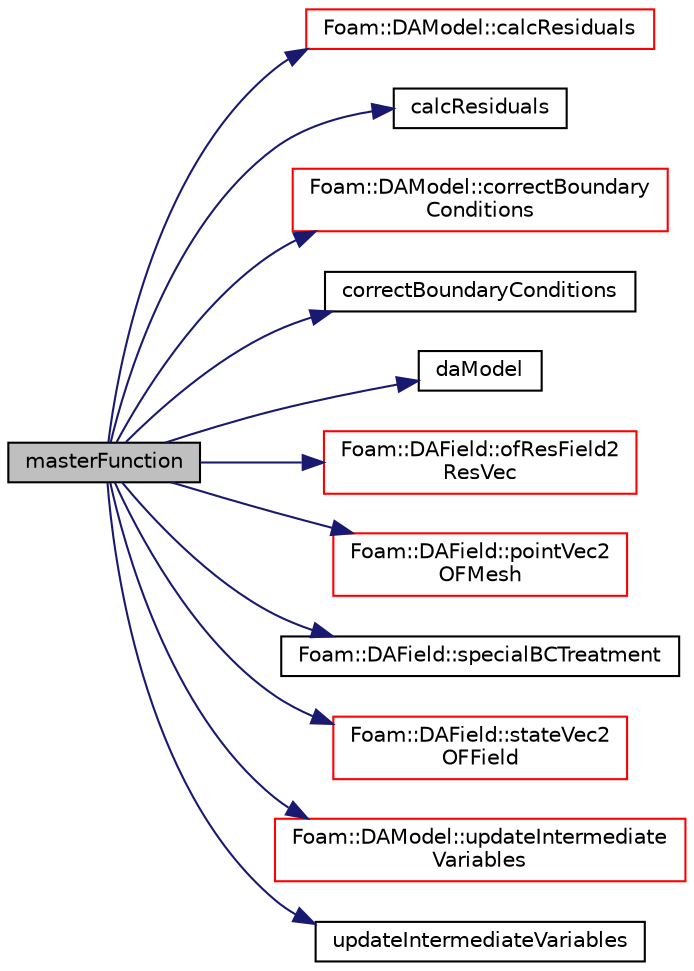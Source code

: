 digraph "masterFunction"
{
  bgcolor="transparent";
  edge [fontname="Helvetica",fontsize="10",labelfontname="Helvetica",labelfontsize="10"];
  node [fontname="Helvetica",fontsize="10",shape=record];
  rankdir="LR";
  Node86 [label="masterFunction",height=0.2,width=0.4,color="black", fillcolor="grey75", style="filled", fontcolor="black"];
  Node86 -> Node87 [color="midnightblue",fontsize="10",style="solid",fontname="Helvetica"];
  Node87 [label="Foam::DAModel::calcResiduals",height=0.2,width=0.4,color="red",URL="$classFoam_1_1DAModel.html#a4b38dbac981107ec6386d78322323535",tooltip="calculate the residuals for model state variables "];
  Node86 -> Node89 [color="midnightblue",fontsize="10",style="solid",fontname="Helvetica"];
  Node89 [label="calcResiduals",height=0.2,width=0.4,color="black",URL="$classFoam_1_1DAResidual.html#a5f3483c6db30769568050588ede0ca87",tooltip="compute residuals "];
  Node86 -> Node90 [color="midnightblue",fontsize="10",style="solid",fontname="Helvetica"];
  Node90 [label="Foam::DAModel::correctBoundary\lConditions",height=0.2,width=0.4,color="red",URL="$classFoam_1_1DAModel.html#acaf6878ef900e593c4b20812f1b567d6",tooltip="correct boundary conditions for model states "];
  Node86 -> Node92 [color="midnightblue",fontsize="10",style="solid",fontname="Helvetica"];
  Node92 [label="correctBoundaryConditions",height=0.2,width=0.4,color="black",URL="$classFoam_1_1DAResidual.html#ac5cf193857b59c2fcaa472ac06847a0d",tooltip="update the boundary condition for all the states in the selected solver "];
  Node86 -> Node93 [color="midnightblue",fontsize="10",style="solid",fontname="Helvetica"];
  Node93 [label="daModel",height=0.2,width=0.4,color="black",URL="$pyColoringCompressible_2createAdjoint_8H.html#adc28e15eebd1fcd331c1edad4145dc49"];
  Node86 -> Node94 [color="midnightblue",fontsize="10",style="solid",fontname="Helvetica"];
  Node94 [label="Foam::DAField::ofResField2\lResVec",height=0.2,width=0.4,color="red",URL="$classFoam_1_1DAField.html#a2dd70a3b26e373d7be42312f97738217",tooltip="assign the residual vector based on the residual field in OpenFOAM "];
  Node86 -> Node97 [color="midnightblue",fontsize="10",style="solid",fontname="Helvetica"];
  Node97 [label="Foam::DAField::pointVec2\lOFMesh",height=0.2,width=0.4,color="red",URL="$classFoam_1_1DAField.html#ad11a8b27d61a02a20034c2dedfaa3843",tooltip="assign the points in fvMesh of OpenFOAM based on the point vector "];
  Node86 -> Node99 [color="midnightblue",fontsize="10",style="solid",fontname="Helvetica"];
  Node99 [label="Foam::DAField::specialBCTreatment",height=0.2,width=0.4,color="black",URL="$classFoam_1_1DAField.html#a2e700d9bf7e49927027f36a29ee856de",tooltip="apply special treatment for boundary conditions "];
  Node86 -> Node100 [color="midnightblue",fontsize="10",style="solid",fontname="Helvetica"];
  Node100 [label="Foam::DAField::stateVec2\lOFField",height=0.2,width=0.4,color="red",URL="$classFoam_1_1DAField.html#a7381e81276f834f59b9502061c4bab28",tooltip="assign the fields in OpenFOAM based on the state vector "];
  Node86 -> Node101 [color="midnightblue",fontsize="10",style="solid",fontname="Helvetica"];
  Node101 [label="Foam::DAModel::updateIntermediate\lVariables",height=0.2,width=0.4,color="red",URL="$classFoam_1_1DAModel.html#a1de233c7b2a8f92ffe239b5dc36ae2a3",tooltip="update intermediate variables that are dependent on the model states "];
  Node86 -> Node103 [color="midnightblue",fontsize="10",style="solid",fontname="Helvetica"];
  Node103 [label="updateIntermediateVariables",height=0.2,width=0.4,color="black",URL="$classFoam_1_1DAResidual.html#a207d7ee6903c709a6306dd883239028b",tooltip="update any intermdiate variables that are dependent on state variables and are used in calcResiduals ..."];
}
